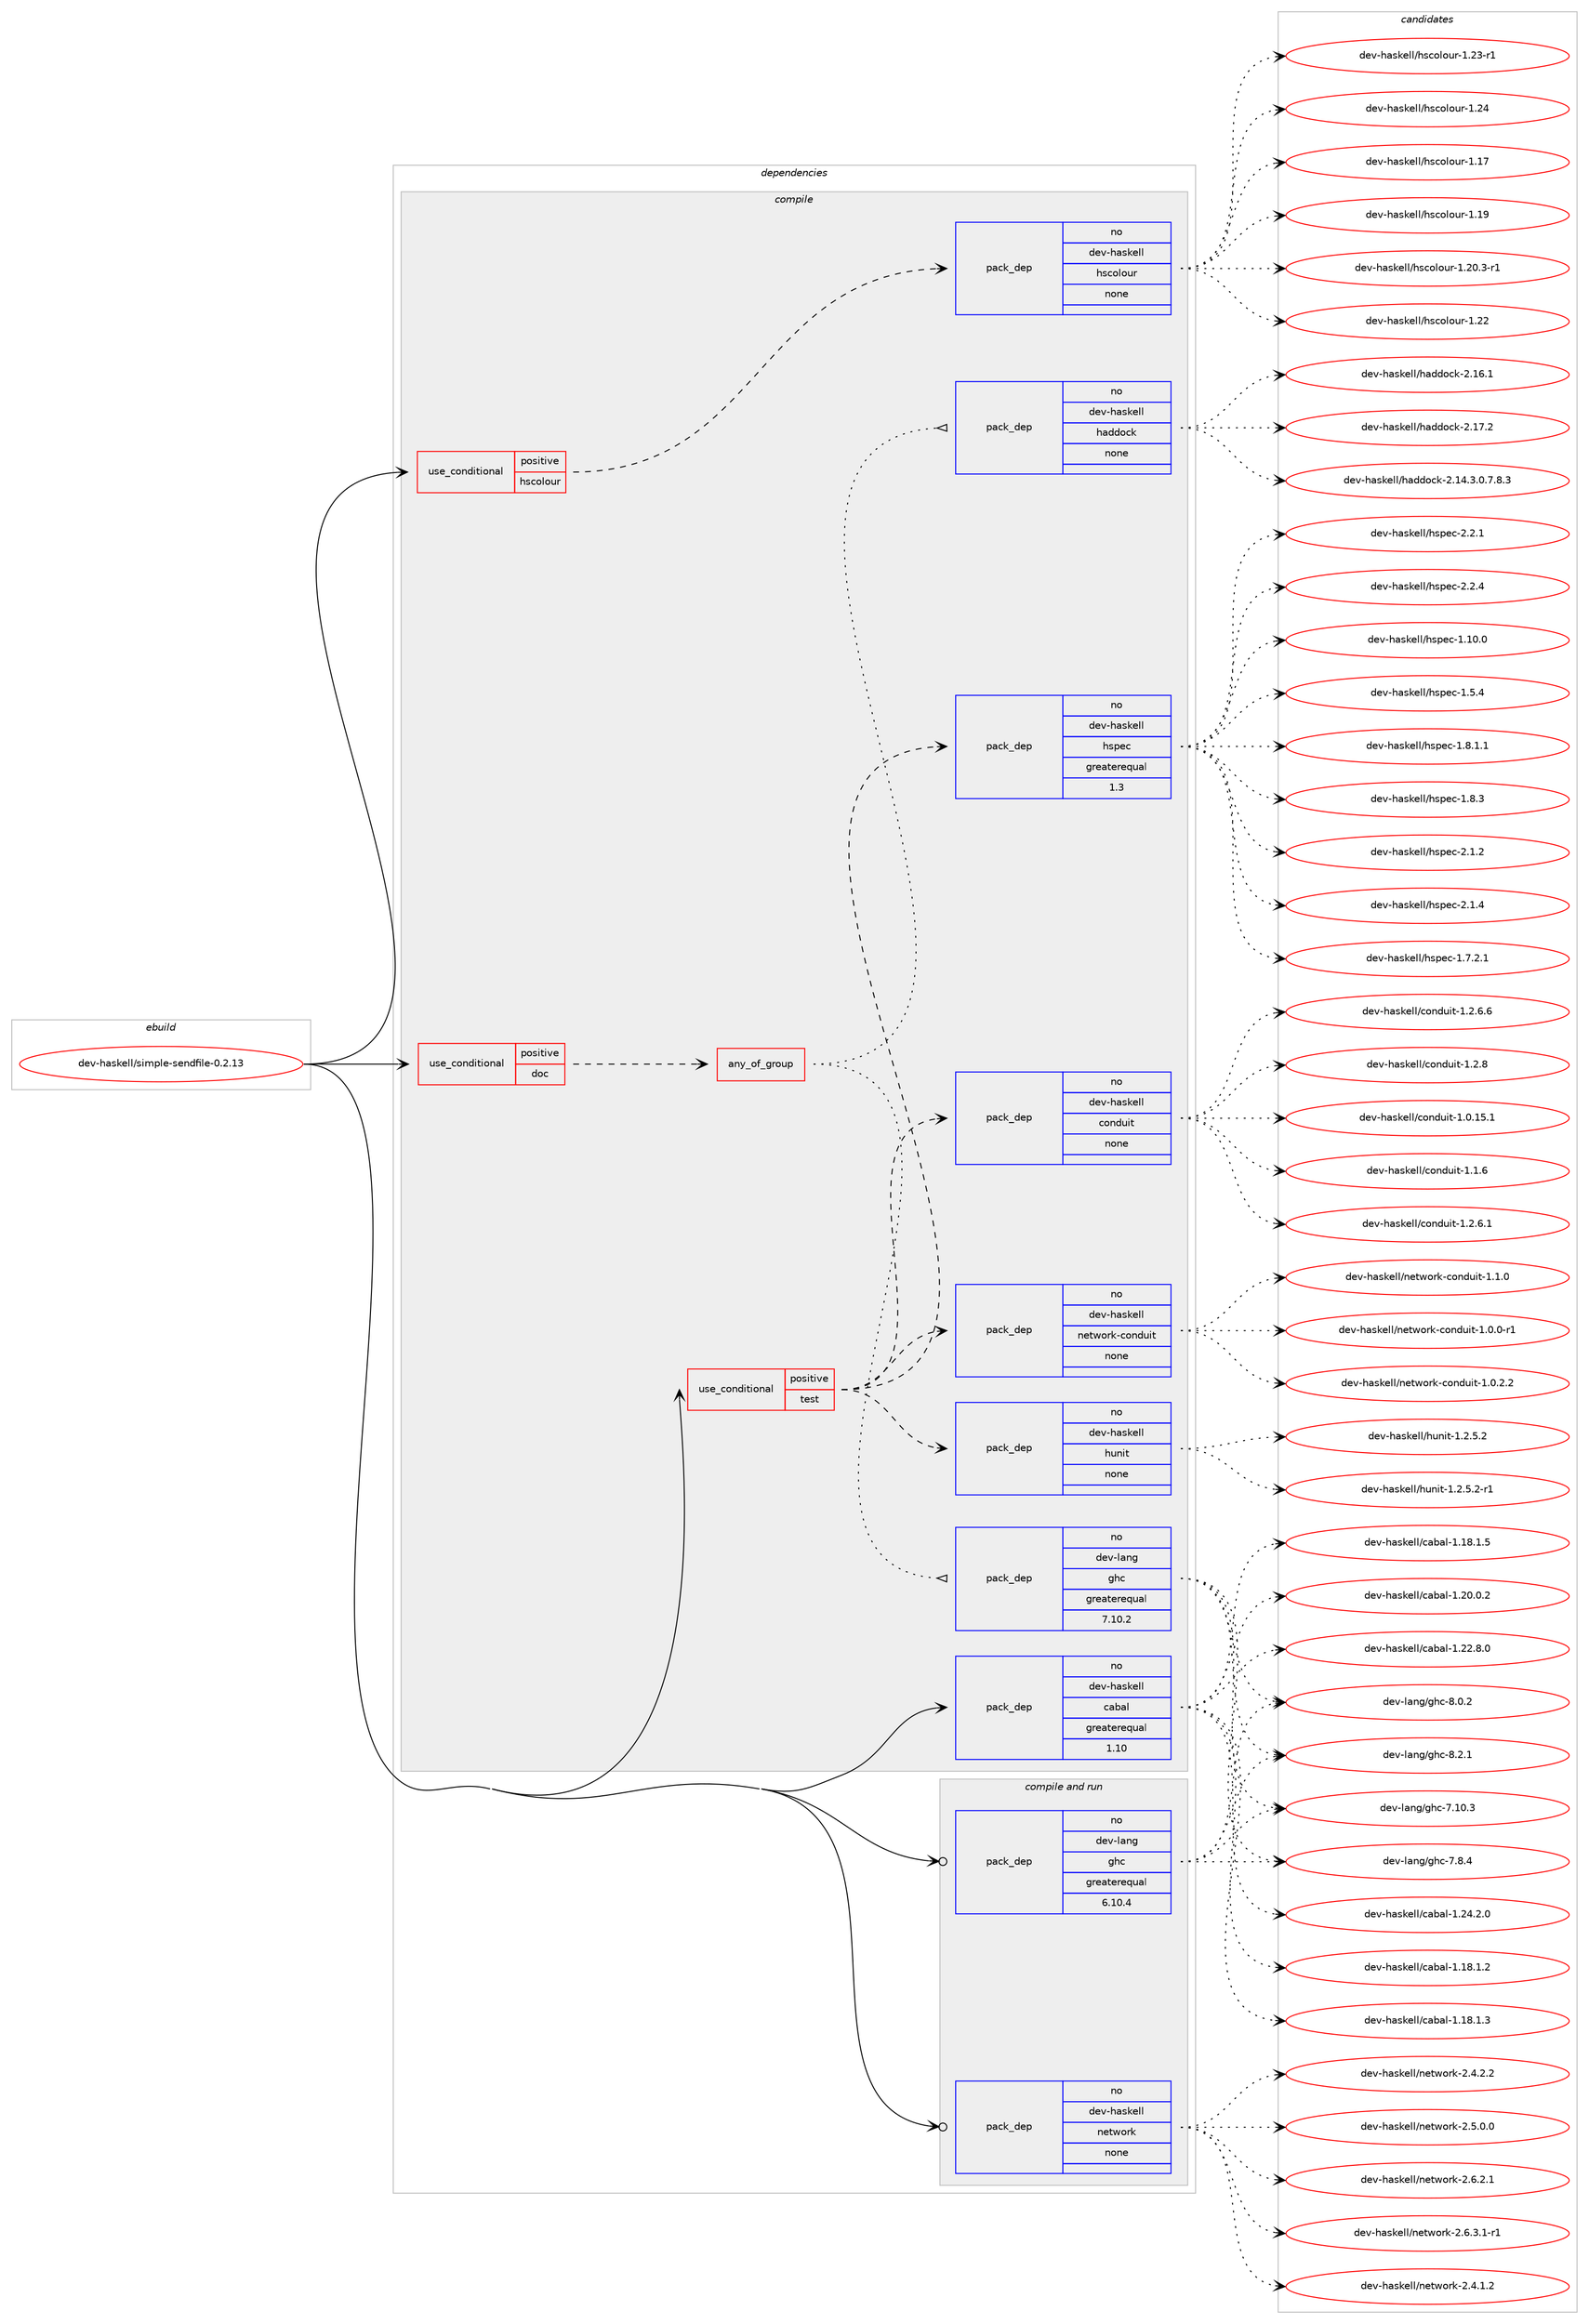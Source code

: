 digraph prolog {

# *************
# Graph options
# *************

newrank=true;
concentrate=true;
compound=true;
graph [rankdir=LR,fontname=Helvetica,fontsize=10,ranksep=1.5];#, ranksep=2.5, nodesep=0.2];
edge  [arrowhead=vee];
node  [fontname=Helvetica,fontsize=10];

# **********
# The ebuild
# **********

subgraph cluster_leftcol {
color=gray;
rank=same;
label=<<i>ebuild</i>>;
id [label="dev-haskell/simple-sendfile-0.2.13", color=red, width=4, href="../dev-haskell/simple-sendfile-0.2.13.svg"];
}

# ****************
# The dependencies
# ****************

subgraph cluster_midcol {
color=gray;
label=<<i>dependencies</i>>;
subgraph cluster_compile {
fillcolor="#eeeeee";
style=filled;
label=<<i>compile</i>>;
subgraph cond20718 {
dependency91795 [label=<<TABLE BORDER="0" CELLBORDER="1" CELLSPACING="0" CELLPADDING="4"><TR><TD ROWSPAN="3" CELLPADDING="10">use_conditional</TD></TR><TR><TD>positive</TD></TR><TR><TD>doc</TD></TR></TABLE>>, shape=none, color=red];
subgraph any2640 {
dependency91796 [label=<<TABLE BORDER="0" CELLBORDER="1" CELLSPACING="0" CELLPADDING="4"><TR><TD CELLPADDING="10">any_of_group</TD></TR></TABLE>>, shape=none, color=red];subgraph pack68407 {
dependency91797 [label=<<TABLE BORDER="0" CELLBORDER="1" CELLSPACING="0" CELLPADDING="4" WIDTH="220"><TR><TD ROWSPAN="6" CELLPADDING="30">pack_dep</TD></TR><TR><TD WIDTH="110">no</TD></TR><TR><TD>dev-haskell</TD></TR><TR><TD>haddock</TD></TR><TR><TD>none</TD></TR><TR><TD></TD></TR></TABLE>>, shape=none, color=blue];
}
dependency91796:e -> dependency91797:w [weight=20,style="dotted",arrowhead="oinv"];
subgraph pack68408 {
dependency91798 [label=<<TABLE BORDER="0" CELLBORDER="1" CELLSPACING="0" CELLPADDING="4" WIDTH="220"><TR><TD ROWSPAN="6" CELLPADDING="30">pack_dep</TD></TR><TR><TD WIDTH="110">no</TD></TR><TR><TD>dev-lang</TD></TR><TR><TD>ghc</TD></TR><TR><TD>greaterequal</TD></TR><TR><TD>7.10.2</TD></TR></TABLE>>, shape=none, color=blue];
}
dependency91796:e -> dependency91798:w [weight=20,style="dotted",arrowhead="oinv"];
}
dependency91795:e -> dependency91796:w [weight=20,style="dashed",arrowhead="vee"];
}
id:e -> dependency91795:w [weight=20,style="solid",arrowhead="vee"];
subgraph cond20719 {
dependency91799 [label=<<TABLE BORDER="0" CELLBORDER="1" CELLSPACING="0" CELLPADDING="4"><TR><TD ROWSPAN="3" CELLPADDING="10">use_conditional</TD></TR><TR><TD>positive</TD></TR><TR><TD>hscolour</TD></TR></TABLE>>, shape=none, color=red];
subgraph pack68409 {
dependency91800 [label=<<TABLE BORDER="0" CELLBORDER="1" CELLSPACING="0" CELLPADDING="4" WIDTH="220"><TR><TD ROWSPAN="6" CELLPADDING="30">pack_dep</TD></TR><TR><TD WIDTH="110">no</TD></TR><TR><TD>dev-haskell</TD></TR><TR><TD>hscolour</TD></TR><TR><TD>none</TD></TR><TR><TD></TD></TR></TABLE>>, shape=none, color=blue];
}
dependency91799:e -> dependency91800:w [weight=20,style="dashed",arrowhead="vee"];
}
id:e -> dependency91799:w [weight=20,style="solid",arrowhead="vee"];
subgraph cond20720 {
dependency91801 [label=<<TABLE BORDER="0" CELLBORDER="1" CELLSPACING="0" CELLPADDING="4"><TR><TD ROWSPAN="3" CELLPADDING="10">use_conditional</TD></TR><TR><TD>positive</TD></TR><TR><TD>test</TD></TR></TABLE>>, shape=none, color=red];
subgraph pack68410 {
dependency91802 [label=<<TABLE BORDER="0" CELLBORDER="1" CELLSPACING="0" CELLPADDING="4" WIDTH="220"><TR><TD ROWSPAN="6" CELLPADDING="30">pack_dep</TD></TR><TR><TD WIDTH="110">no</TD></TR><TR><TD>dev-haskell</TD></TR><TR><TD>conduit</TD></TR><TR><TD>none</TD></TR><TR><TD></TD></TR></TABLE>>, shape=none, color=blue];
}
dependency91801:e -> dependency91802:w [weight=20,style="dashed",arrowhead="vee"];
subgraph pack68411 {
dependency91803 [label=<<TABLE BORDER="0" CELLBORDER="1" CELLSPACING="0" CELLPADDING="4" WIDTH="220"><TR><TD ROWSPAN="6" CELLPADDING="30">pack_dep</TD></TR><TR><TD WIDTH="110">no</TD></TR><TR><TD>dev-haskell</TD></TR><TR><TD>hspec</TD></TR><TR><TD>greaterequal</TD></TR><TR><TD>1.3</TD></TR></TABLE>>, shape=none, color=blue];
}
dependency91801:e -> dependency91803:w [weight=20,style="dashed",arrowhead="vee"];
subgraph pack68412 {
dependency91804 [label=<<TABLE BORDER="0" CELLBORDER="1" CELLSPACING="0" CELLPADDING="4" WIDTH="220"><TR><TD ROWSPAN="6" CELLPADDING="30">pack_dep</TD></TR><TR><TD WIDTH="110">no</TD></TR><TR><TD>dev-haskell</TD></TR><TR><TD>hunit</TD></TR><TR><TD>none</TD></TR><TR><TD></TD></TR></TABLE>>, shape=none, color=blue];
}
dependency91801:e -> dependency91804:w [weight=20,style="dashed",arrowhead="vee"];
subgraph pack68413 {
dependency91805 [label=<<TABLE BORDER="0" CELLBORDER="1" CELLSPACING="0" CELLPADDING="4" WIDTH="220"><TR><TD ROWSPAN="6" CELLPADDING="30">pack_dep</TD></TR><TR><TD WIDTH="110">no</TD></TR><TR><TD>dev-haskell</TD></TR><TR><TD>network-conduit</TD></TR><TR><TD>none</TD></TR><TR><TD></TD></TR></TABLE>>, shape=none, color=blue];
}
dependency91801:e -> dependency91805:w [weight=20,style="dashed",arrowhead="vee"];
}
id:e -> dependency91801:w [weight=20,style="solid",arrowhead="vee"];
subgraph pack68414 {
dependency91806 [label=<<TABLE BORDER="0" CELLBORDER="1" CELLSPACING="0" CELLPADDING="4" WIDTH="220"><TR><TD ROWSPAN="6" CELLPADDING="30">pack_dep</TD></TR><TR><TD WIDTH="110">no</TD></TR><TR><TD>dev-haskell</TD></TR><TR><TD>cabal</TD></TR><TR><TD>greaterequal</TD></TR><TR><TD>1.10</TD></TR></TABLE>>, shape=none, color=blue];
}
id:e -> dependency91806:w [weight=20,style="solid",arrowhead="vee"];
}
subgraph cluster_compileandrun {
fillcolor="#eeeeee";
style=filled;
label=<<i>compile and run</i>>;
subgraph pack68415 {
dependency91807 [label=<<TABLE BORDER="0" CELLBORDER="1" CELLSPACING="0" CELLPADDING="4" WIDTH="220"><TR><TD ROWSPAN="6" CELLPADDING="30">pack_dep</TD></TR><TR><TD WIDTH="110">no</TD></TR><TR><TD>dev-haskell</TD></TR><TR><TD>network</TD></TR><TR><TD>none</TD></TR><TR><TD></TD></TR></TABLE>>, shape=none, color=blue];
}
id:e -> dependency91807:w [weight=20,style="solid",arrowhead="odotvee"];
subgraph pack68416 {
dependency91808 [label=<<TABLE BORDER="0" CELLBORDER="1" CELLSPACING="0" CELLPADDING="4" WIDTH="220"><TR><TD ROWSPAN="6" CELLPADDING="30">pack_dep</TD></TR><TR><TD WIDTH="110">no</TD></TR><TR><TD>dev-lang</TD></TR><TR><TD>ghc</TD></TR><TR><TD>greaterequal</TD></TR><TR><TD>6.10.4</TD></TR></TABLE>>, shape=none, color=blue];
}
id:e -> dependency91808:w [weight=20,style="solid",arrowhead="odotvee"];
}
subgraph cluster_run {
fillcolor="#eeeeee";
style=filled;
label=<<i>run</i>>;
}
}

# **************
# The candidates
# **************

subgraph cluster_choices {
rank=same;
color=gray;
label=<<i>candidates</i>>;

subgraph choice68407 {
color=black;
nodesep=1;
choice1001011184510497115107101108108471049710010011199107455046495246514648465546564651 [label="dev-haskell/haddock-2.14.3.0.7.8.3", color=red, width=4,href="../dev-haskell/haddock-2.14.3.0.7.8.3.svg"];
choice100101118451049711510710110810847104971001001119910745504649544649 [label="dev-haskell/haddock-2.16.1", color=red, width=4,href="../dev-haskell/haddock-2.16.1.svg"];
choice100101118451049711510710110810847104971001001119910745504649554650 [label="dev-haskell/haddock-2.17.2", color=red, width=4,href="../dev-haskell/haddock-2.17.2.svg"];
dependency91797:e -> choice1001011184510497115107101108108471049710010011199107455046495246514648465546564651:w [style=dotted,weight="100"];
dependency91797:e -> choice100101118451049711510710110810847104971001001119910745504649544649:w [style=dotted,weight="100"];
dependency91797:e -> choice100101118451049711510710110810847104971001001119910745504649554650:w [style=dotted,weight="100"];
}
subgraph choice68408 {
color=black;
nodesep=1;
choice1001011184510897110103471031049945554649484651 [label="dev-lang/ghc-7.10.3", color=red, width=4,href="../dev-lang/ghc-7.10.3.svg"];
choice10010111845108971101034710310499455546564652 [label="dev-lang/ghc-7.8.4", color=red, width=4,href="../dev-lang/ghc-7.8.4.svg"];
choice10010111845108971101034710310499455646484650 [label="dev-lang/ghc-8.0.2", color=red, width=4,href="../dev-lang/ghc-8.0.2.svg"];
choice10010111845108971101034710310499455646504649 [label="dev-lang/ghc-8.2.1", color=red, width=4,href="../dev-lang/ghc-8.2.1.svg"];
dependency91798:e -> choice1001011184510897110103471031049945554649484651:w [style=dotted,weight="100"];
dependency91798:e -> choice10010111845108971101034710310499455546564652:w [style=dotted,weight="100"];
dependency91798:e -> choice10010111845108971101034710310499455646484650:w [style=dotted,weight="100"];
dependency91798:e -> choice10010111845108971101034710310499455646504649:w [style=dotted,weight="100"];
}
subgraph choice68409 {
color=black;
nodesep=1;
choice100101118451049711510710110810847104115991111081111171144549464955 [label="dev-haskell/hscolour-1.17", color=red, width=4,href="../dev-haskell/hscolour-1.17.svg"];
choice100101118451049711510710110810847104115991111081111171144549464957 [label="dev-haskell/hscolour-1.19", color=red, width=4,href="../dev-haskell/hscolour-1.19.svg"];
choice10010111845104971151071011081084710411599111108111117114454946504846514511449 [label="dev-haskell/hscolour-1.20.3-r1", color=red, width=4,href="../dev-haskell/hscolour-1.20.3-r1.svg"];
choice100101118451049711510710110810847104115991111081111171144549465050 [label="dev-haskell/hscolour-1.22", color=red, width=4,href="../dev-haskell/hscolour-1.22.svg"];
choice1001011184510497115107101108108471041159911110811111711445494650514511449 [label="dev-haskell/hscolour-1.23-r1", color=red, width=4,href="../dev-haskell/hscolour-1.23-r1.svg"];
choice100101118451049711510710110810847104115991111081111171144549465052 [label="dev-haskell/hscolour-1.24", color=red, width=4,href="../dev-haskell/hscolour-1.24.svg"];
dependency91800:e -> choice100101118451049711510710110810847104115991111081111171144549464955:w [style=dotted,weight="100"];
dependency91800:e -> choice100101118451049711510710110810847104115991111081111171144549464957:w [style=dotted,weight="100"];
dependency91800:e -> choice10010111845104971151071011081084710411599111108111117114454946504846514511449:w [style=dotted,weight="100"];
dependency91800:e -> choice100101118451049711510710110810847104115991111081111171144549465050:w [style=dotted,weight="100"];
dependency91800:e -> choice1001011184510497115107101108108471041159911110811111711445494650514511449:w [style=dotted,weight="100"];
dependency91800:e -> choice100101118451049711510710110810847104115991111081111171144549465052:w [style=dotted,weight="100"];
}
subgraph choice68410 {
color=black;
nodesep=1;
choice10010111845104971151071011081084799111110100117105116454946484649534649 [label="dev-haskell/conduit-1.0.15.1", color=red, width=4,href="../dev-haskell/conduit-1.0.15.1.svg"];
choice10010111845104971151071011081084799111110100117105116454946494654 [label="dev-haskell/conduit-1.1.6", color=red, width=4,href="../dev-haskell/conduit-1.1.6.svg"];
choice100101118451049711510710110810847991111101001171051164549465046544649 [label="dev-haskell/conduit-1.2.6.1", color=red, width=4,href="../dev-haskell/conduit-1.2.6.1.svg"];
choice100101118451049711510710110810847991111101001171051164549465046544654 [label="dev-haskell/conduit-1.2.6.6", color=red, width=4,href="../dev-haskell/conduit-1.2.6.6.svg"];
choice10010111845104971151071011081084799111110100117105116454946504656 [label="dev-haskell/conduit-1.2.8", color=red, width=4,href="../dev-haskell/conduit-1.2.8.svg"];
dependency91802:e -> choice10010111845104971151071011081084799111110100117105116454946484649534649:w [style=dotted,weight="100"];
dependency91802:e -> choice10010111845104971151071011081084799111110100117105116454946494654:w [style=dotted,weight="100"];
dependency91802:e -> choice100101118451049711510710110810847991111101001171051164549465046544649:w [style=dotted,weight="100"];
dependency91802:e -> choice100101118451049711510710110810847991111101001171051164549465046544654:w [style=dotted,weight="100"];
dependency91802:e -> choice10010111845104971151071011081084799111110100117105116454946504656:w [style=dotted,weight="100"];
}
subgraph choice68411 {
color=black;
nodesep=1;
choice1001011184510497115107101108108471041151121019945494649484648 [label="dev-haskell/hspec-1.10.0", color=red, width=4,href="../dev-haskell/hspec-1.10.0.svg"];
choice10010111845104971151071011081084710411511210199454946534652 [label="dev-haskell/hspec-1.5.4", color=red, width=4,href="../dev-haskell/hspec-1.5.4.svg"];
choice100101118451049711510710110810847104115112101994549465546504649 [label="dev-haskell/hspec-1.7.2.1", color=red, width=4,href="../dev-haskell/hspec-1.7.2.1.svg"];
choice100101118451049711510710110810847104115112101994549465646494649 [label="dev-haskell/hspec-1.8.1.1", color=red, width=4,href="../dev-haskell/hspec-1.8.1.1.svg"];
choice10010111845104971151071011081084710411511210199454946564651 [label="dev-haskell/hspec-1.8.3", color=red, width=4,href="../dev-haskell/hspec-1.8.3.svg"];
choice10010111845104971151071011081084710411511210199455046494650 [label="dev-haskell/hspec-2.1.2", color=red, width=4,href="../dev-haskell/hspec-2.1.2.svg"];
choice10010111845104971151071011081084710411511210199455046494652 [label="dev-haskell/hspec-2.1.4", color=red, width=4,href="../dev-haskell/hspec-2.1.4.svg"];
choice10010111845104971151071011081084710411511210199455046504649 [label="dev-haskell/hspec-2.2.1", color=red, width=4,href="../dev-haskell/hspec-2.2.1.svg"];
choice10010111845104971151071011081084710411511210199455046504652 [label="dev-haskell/hspec-2.2.4", color=red, width=4,href="../dev-haskell/hspec-2.2.4.svg"];
dependency91803:e -> choice1001011184510497115107101108108471041151121019945494649484648:w [style=dotted,weight="100"];
dependency91803:e -> choice10010111845104971151071011081084710411511210199454946534652:w [style=dotted,weight="100"];
dependency91803:e -> choice100101118451049711510710110810847104115112101994549465546504649:w [style=dotted,weight="100"];
dependency91803:e -> choice100101118451049711510710110810847104115112101994549465646494649:w [style=dotted,weight="100"];
dependency91803:e -> choice10010111845104971151071011081084710411511210199454946564651:w [style=dotted,weight="100"];
dependency91803:e -> choice10010111845104971151071011081084710411511210199455046494650:w [style=dotted,weight="100"];
dependency91803:e -> choice10010111845104971151071011081084710411511210199455046494652:w [style=dotted,weight="100"];
dependency91803:e -> choice10010111845104971151071011081084710411511210199455046504649:w [style=dotted,weight="100"];
dependency91803:e -> choice10010111845104971151071011081084710411511210199455046504652:w [style=dotted,weight="100"];
}
subgraph choice68412 {
color=black;
nodesep=1;
choice1001011184510497115107101108108471041171101051164549465046534650 [label="dev-haskell/hunit-1.2.5.2", color=red, width=4,href="../dev-haskell/hunit-1.2.5.2.svg"];
choice10010111845104971151071011081084710411711010511645494650465346504511449 [label="dev-haskell/hunit-1.2.5.2-r1", color=red, width=4,href="../dev-haskell/hunit-1.2.5.2-r1.svg"];
dependency91804:e -> choice1001011184510497115107101108108471041171101051164549465046534650:w [style=dotted,weight="100"];
dependency91804:e -> choice10010111845104971151071011081084710411711010511645494650465346504511449:w [style=dotted,weight="100"];
}
subgraph choice68413 {
color=black;
nodesep=1;
choice10010111845104971151071011081084711010111611911111410745991111101001171051164549464846484511449 [label="dev-haskell/network-conduit-1.0.0-r1", color=red, width=4,href="../dev-haskell/network-conduit-1.0.0-r1.svg"];
choice10010111845104971151071011081084711010111611911111410745991111101001171051164549464846504650 [label="dev-haskell/network-conduit-1.0.2.2", color=red, width=4,href="../dev-haskell/network-conduit-1.0.2.2.svg"];
choice1001011184510497115107101108108471101011161191111141074599111110100117105116454946494648 [label="dev-haskell/network-conduit-1.1.0", color=red, width=4,href="../dev-haskell/network-conduit-1.1.0.svg"];
dependency91805:e -> choice10010111845104971151071011081084711010111611911111410745991111101001171051164549464846484511449:w [style=dotted,weight="100"];
dependency91805:e -> choice10010111845104971151071011081084711010111611911111410745991111101001171051164549464846504650:w [style=dotted,weight="100"];
dependency91805:e -> choice1001011184510497115107101108108471101011161191111141074599111110100117105116454946494648:w [style=dotted,weight="100"];
}
subgraph choice68414 {
color=black;
nodesep=1;
choice10010111845104971151071011081084799979897108454946495646494650 [label="dev-haskell/cabal-1.18.1.2", color=red, width=4,href="../dev-haskell/cabal-1.18.1.2.svg"];
choice10010111845104971151071011081084799979897108454946495646494651 [label="dev-haskell/cabal-1.18.1.3", color=red, width=4,href="../dev-haskell/cabal-1.18.1.3.svg"];
choice10010111845104971151071011081084799979897108454946495646494653 [label="dev-haskell/cabal-1.18.1.5", color=red, width=4,href="../dev-haskell/cabal-1.18.1.5.svg"];
choice10010111845104971151071011081084799979897108454946504846484650 [label="dev-haskell/cabal-1.20.0.2", color=red, width=4,href="../dev-haskell/cabal-1.20.0.2.svg"];
choice10010111845104971151071011081084799979897108454946505046564648 [label="dev-haskell/cabal-1.22.8.0", color=red, width=4,href="../dev-haskell/cabal-1.22.8.0.svg"];
choice10010111845104971151071011081084799979897108454946505246504648 [label="dev-haskell/cabal-1.24.2.0", color=red, width=4,href="../dev-haskell/cabal-1.24.2.0.svg"];
dependency91806:e -> choice10010111845104971151071011081084799979897108454946495646494650:w [style=dotted,weight="100"];
dependency91806:e -> choice10010111845104971151071011081084799979897108454946495646494651:w [style=dotted,weight="100"];
dependency91806:e -> choice10010111845104971151071011081084799979897108454946495646494653:w [style=dotted,weight="100"];
dependency91806:e -> choice10010111845104971151071011081084799979897108454946504846484650:w [style=dotted,weight="100"];
dependency91806:e -> choice10010111845104971151071011081084799979897108454946505046564648:w [style=dotted,weight="100"];
dependency91806:e -> choice10010111845104971151071011081084799979897108454946505246504648:w [style=dotted,weight="100"];
}
subgraph choice68415 {
color=black;
nodesep=1;
choice1001011184510497115107101108108471101011161191111141074550465246494650 [label="dev-haskell/network-2.4.1.2", color=red, width=4,href="../dev-haskell/network-2.4.1.2.svg"];
choice1001011184510497115107101108108471101011161191111141074550465246504650 [label="dev-haskell/network-2.4.2.2", color=red, width=4,href="../dev-haskell/network-2.4.2.2.svg"];
choice1001011184510497115107101108108471101011161191111141074550465346484648 [label="dev-haskell/network-2.5.0.0", color=red, width=4,href="../dev-haskell/network-2.5.0.0.svg"];
choice1001011184510497115107101108108471101011161191111141074550465446504649 [label="dev-haskell/network-2.6.2.1", color=red, width=4,href="../dev-haskell/network-2.6.2.1.svg"];
choice10010111845104971151071011081084711010111611911111410745504654465146494511449 [label="dev-haskell/network-2.6.3.1-r1", color=red, width=4,href="../dev-haskell/network-2.6.3.1-r1.svg"];
dependency91807:e -> choice1001011184510497115107101108108471101011161191111141074550465246494650:w [style=dotted,weight="100"];
dependency91807:e -> choice1001011184510497115107101108108471101011161191111141074550465246504650:w [style=dotted,weight="100"];
dependency91807:e -> choice1001011184510497115107101108108471101011161191111141074550465346484648:w [style=dotted,weight="100"];
dependency91807:e -> choice1001011184510497115107101108108471101011161191111141074550465446504649:w [style=dotted,weight="100"];
dependency91807:e -> choice10010111845104971151071011081084711010111611911111410745504654465146494511449:w [style=dotted,weight="100"];
}
subgraph choice68416 {
color=black;
nodesep=1;
choice1001011184510897110103471031049945554649484651 [label="dev-lang/ghc-7.10.3", color=red, width=4,href="../dev-lang/ghc-7.10.3.svg"];
choice10010111845108971101034710310499455546564652 [label="dev-lang/ghc-7.8.4", color=red, width=4,href="../dev-lang/ghc-7.8.4.svg"];
choice10010111845108971101034710310499455646484650 [label="dev-lang/ghc-8.0.2", color=red, width=4,href="../dev-lang/ghc-8.0.2.svg"];
choice10010111845108971101034710310499455646504649 [label="dev-lang/ghc-8.2.1", color=red, width=4,href="../dev-lang/ghc-8.2.1.svg"];
dependency91808:e -> choice1001011184510897110103471031049945554649484651:w [style=dotted,weight="100"];
dependency91808:e -> choice10010111845108971101034710310499455546564652:w [style=dotted,weight="100"];
dependency91808:e -> choice10010111845108971101034710310499455646484650:w [style=dotted,weight="100"];
dependency91808:e -> choice10010111845108971101034710310499455646504649:w [style=dotted,weight="100"];
}
}

}

